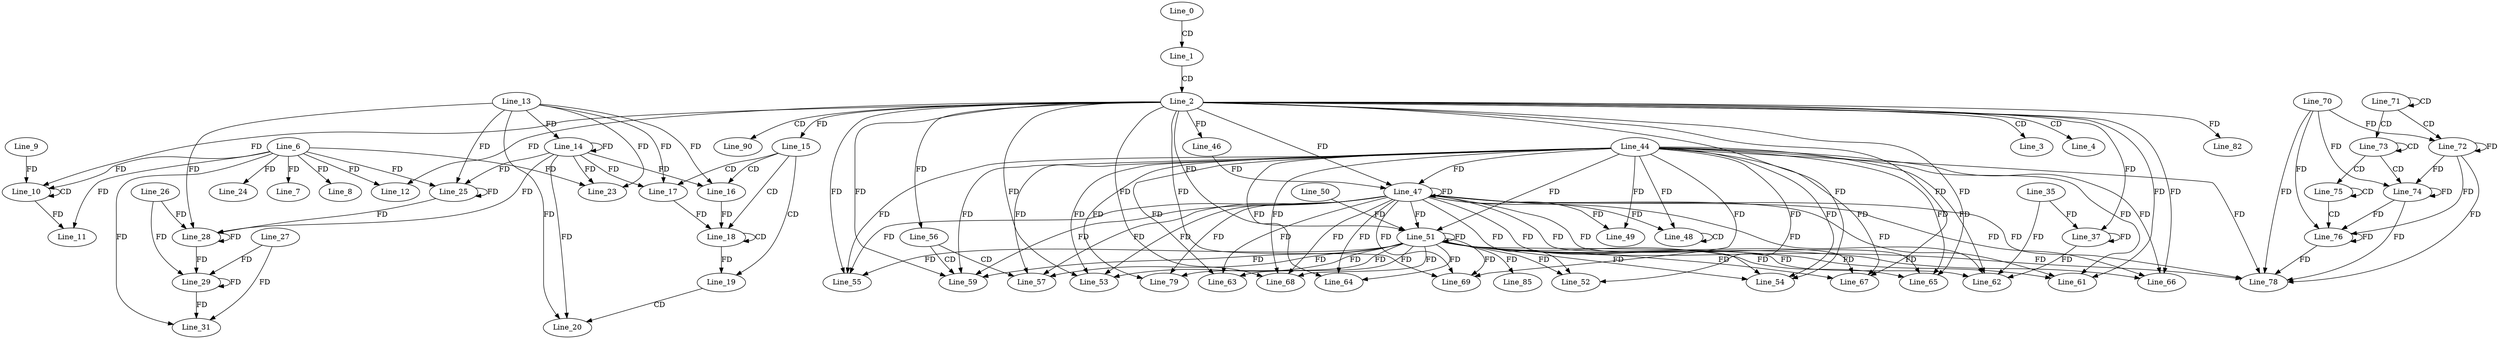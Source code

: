 digraph G {
  Line_0;
  Line_1;
  Line_2;
  Line_3;
  Line_4;
  Line_6;
  Line_7;
  Line_8;
  Line_10;
  Line_10;
  Line_9;
  Line_10;
  Line_10;
  Line_10;
  Line_11;
  Line_12;
  Line_13;
  Line_14;
  Line_15;
  Line_16;
  Line_16;
  Line_17;
  Line_17;
  Line_18;
  Line_18;
  Line_19;
  Line_20;
  Line_20;
  Line_20;
  Line_23;
  Line_24;
  Line_25;
  Line_25;
  Line_25;
  Line_26;
  Line_28;
  Line_28;
  Line_27;
  Line_29;
  Line_29;
  Line_31;
  Line_35;
  Line_37;
  Line_37;
  Line_46;
  Line_46;
  Line_44;
  Line_47;
  Line_47;
  Line_46;
  Line_48;
  Line_48;
  Line_49;
  Line_51;
  Line_51;
  Line_50;
  Line_52;
  Line_53;
  Line_54;
  Line_55;
  Line_56;
  Line_57;
  Line_59;
  Line_59;
  Line_61;
  Line_62;
  Line_63;
  Line_64;
  Line_65;
  Line_65;
  Line_66;
  Line_66;
  Line_67;
  Line_67;
  Line_68;
  Line_68;
  Line_69;
  Line_71;
  Line_71;
  Line_72;
  Line_70;
  Line_73;
  Line_73;
  Line_74;
  Line_75;
  Line_75;
  Line_76;
  Line_78;
  Line_79;
  Line_82;
  Line_85;
  Line_90;
  Line_0 -> Line_1 [ label="CD" ];
  Line_1 -> Line_2 [ label="CD" ];
  Line_2 -> Line_3 [ label="CD" ];
  Line_2 -> Line_4 [ label="CD" ];
  Line_6 -> Line_7 [ label="FD" ];
  Line_6 -> Line_8 [ label="FD" ];
  Line_10 -> Line_10 [ label="CD" ];
  Line_6 -> Line_10 [ label="FD" ];
  Line_2 -> Line_10 [ label="FD" ];
  Line_9 -> Line_10 [ label="FD" ];
  Line_6 -> Line_11 [ label="FD" ];
  Line_10 -> Line_11 [ label="FD" ];
  Line_6 -> Line_12 [ label="FD" ];
  Line_2 -> Line_12 [ label="FD" ];
  Line_13 -> Line_14 [ label="FD" ];
  Line_14 -> Line_14 [ label="FD" ];
  Line_2 -> Line_15 [ label="FD" ];
  Line_15 -> Line_16 [ label="CD" ];
  Line_13 -> Line_16 [ label="FD" ];
  Line_14 -> Line_16 [ label="FD" ];
  Line_15 -> Line_17 [ label="CD" ];
  Line_13 -> Line_17 [ label="FD" ];
  Line_14 -> Line_17 [ label="FD" ];
  Line_15 -> Line_18 [ label="CD" ];
  Line_18 -> Line_18 [ label="CD" ];
  Line_16 -> Line_18 [ label="FD" ];
  Line_17 -> Line_18 [ label="FD" ];
  Line_15 -> Line_19 [ label="CD" ];
  Line_18 -> Line_19 [ label="FD" ];
  Line_19 -> Line_20 [ label="CD" ];
  Line_13 -> Line_20 [ label="FD" ];
  Line_14 -> Line_20 [ label="FD" ];
  Line_6 -> Line_23 [ label="FD" ];
  Line_13 -> Line_23 [ label="FD" ];
  Line_14 -> Line_23 [ label="FD" ];
  Line_6 -> Line_24 [ label="FD" ];
  Line_13 -> Line_25 [ label="FD" ];
  Line_14 -> Line_25 [ label="FD" ];
  Line_25 -> Line_25 [ label="FD" ];
  Line_6 -> Line_25 [ label="FD" ];
  Line_26 -> Line_28 [ label="FD" ];
  Line_28 -> Line_28 [ label="FD" ];
  Line_13 -> Line_28 [ label="FD" ];
  Line_14 -> Line_28 [ label="FD" ];
  Line_25 -> Line_28 [ label="FD" ];
  Line_27 -> Line_29 [ label="FD" ];
  Line_29 -> Line_29 [ label="FD" ];
  Line_26 -> Line_29 [ label="FD" ];
  Line_28 -> Line_29 [ label="FD" ];
  Line_6 -> Line_31 [ label="FD" ];
  Line_27 -> Line_31 [ label="FD" ];
  Line_29 -> Line_31 [ label="FD" ];
  Line_35 -> Line_37 [ label="FD" ];
  Line_37 -> Line_37 [ label="FD" ];
  Line_2 -> Line_37 [ label="FD" ];
  Line_2 -> Line_46 [ label="FD" ];
  Line_44 -> Line_47 [ label="FD" ];
  Line_47 -> Line_47 [ label="FD" ];
  Line_2 -> Line_47 [ label="FD" ];
  Line_46 -> Line_47 [ label="FD" ];
  Line_48 -> Line_48 [ label="CD" ];
  Line_44 -> Line_48 [ label="FD" ];
  Line_47 -> Line_48 [ label="FD" ];
  Line_44 -> Line_49 [ label="FD" ];
  Line_47 -> Line_49 [ label="FD" ];
  Line_44 -> Line_51 [ label="FD" ];
  Line_47 -> Line_51 [ label="FD" ];
  Line_51 -> Line_51 [ label="FD" ];
  Line_2 -> Line_51 [ label="FD" ];
  Line_50 -> Line_51 [ label="FD" ];
  Line_44 -> Line_52 [ label="FD" ];
  Line_47 -> Line_52 [ label="FD" ];
  Line_51 -> Line_52 [ label="FD" ];
  Line_44 -> Line_53 [ label="FD" ];
  Line_47 -> Line_53 [ label="FD" ];
  Line_51 -> Line_53 [ label="FD" ];
  Line_2 -> Line_53 [ label="FD" ];
  Line_44 -> Line_54 [ label="FD" ];
  Line_47 -> Line_54 [ label="FD" ];
  Line_51 -> Line_54 [ label="FD" ];
  Line_2 -> Line_54 [ label="FD" ];
  Line_44 -> Line_55 [ label="FD" ];
  Line_47 -> Line_55 [ label="FD" ];
  Line_51 -> Line_55 [ label="FD" ];
  Line_2 -> Line_55 [ label="FD" ];
  Line_2 -> Line_56 [ label="FD" ];
  Line_56 -> Line_57 [ label="CD" ];
  Line_44 -> Line_57 [ label="FD" ];
  Line_47 -> Line_57 [ label="FD" ];
  Line_51 -> Line_57 [ label="FD" ];
  Line_56 -> Line_59 [ label="CD" ];
  Line_44 -> Line_59 [ label="FD" ];
  Line_47 -> Line_59 [ label="FD" ];
  Line_51 -> Line_59 [ label="FD" ];
  Line_2 -> Line_59 [ label="FD" ];
  Line_44 -> Line_61 [ label="FD" ];
  Line_47 -> Line_61 [ label="FD" ];
  Line_51 -> Line_61 [ label="FD" ];
  Line_2 -> Line_61 [ label="FD" ];
  Line_44 -> Line_62 [ label="FD" ];
  Line_47 -> Line_62 [ label="FD" ];
  Line_51 -> Line_62 [ label="FD" ];
  Line_35 -> Line_62 [ label="FD" ];
  Line_37 -> Line_62 [ label="FD" ];
  Line_44 -> Line_63 [ label="FD" ];
  Line_47 -> Line_63 [ label="FD" ];
  Line_51 -> Line_63 [ label="FD" ];
  Line_44 -> Line_64 [ label="FD" ];
  Line_47 -> Line_64 [ label="FD" ];
  Line_51 -> Line_64 [ label="FD" ];
  Line_44 -> Line_65 [ label="FD" ];
  Line_47 -> Line_65 [ label="FD" ];
  Line_51 -> Line_65 [ label="FD" ];
  Line_2 -> Line_65 [ label="FD" ];
  Line_44 -> Line_66 [ label="FD" ];
  Line_47 -> Line_66 [ label="FD" ];
  Line_51 -> Line_66 [ label="FD" ];
  Line_2 -> Line_66 [ label="FD" ];
  Line_44 -> Line_67 [ label="FD" ];
  Line_47 -> Line_67 [ label="FD" ];
  Line_51 -> Line_67 [ label="FD" ];
  Line_2 -> Line_67 [ label="FD" ];
  Line_44 -> Line_68 [ label="FD" ];
  Line_47 -> Line_68 [ label="FD" ];
  Line_51 -> Line_68 [ label="FD" ];
  Line_2 -> Line_68 [ label="FD" ];
  Line_44 -> Line_69 [ label="FD" ];
  Line_47 -> Line_69 [ label="FD" ];
  Line_51 -> Line_69 [ label="FD" ];
  Line_2 -> Line_69 [ label="FD" ];
  Line_71 -> Line_71 [ label="CD" ];
  Line_71 -> Line_72 [ label="CD" ];
  Line_70 -> Line_72 [ label="FD" ];
  Line_72 -> Line_72 [ label="FD" ];
  Line_71 -> Line_73 [ label="CD" ];
  Line_73 -> Line_73 [ label="CD" ];
  Line_73 -> Line_74 [ label="CD" ];
  Line_70 -> Line_74 [ label="FD" ];
  Line_72 -> Line_74 [ label="FD" ];
  Line_74 -> Line_74 [ label="FD" ];
  Line_73 -> Line_75 [ label="CD" ];
  Line_75 -> Line_75 [ label="CD" ];
  Line_75 -> Line_76 [ label="CD" ];
  Line_70 -> Line_76 [ label="FD" ];
  Line_72 -> Line_76 [ label="FD" ];
  Line_74 -> Line_76 [ label="FD" ];
  Line_76 -> Line_76 [ label="FD" ];
  Line_44 -> Line_78 [ label="FD" ];
  Line_47 -> Line_78 [ label="FD" ];
  Line_51 -> Line_78 [ label="FD" ];
  Line_70 -> Line_78 [ label="FD" ];
  Line_72 -> Line_78 [ label="FD" ];
  Line_74 -> Line_78 [ label="FD" ];
  Line_76 -> Line_78 [ label="FD" ];
  Line_44 -> Line_79 [ label="FD" ];
  Line_47 -> Line_79 [ label="FD" ];
  Line_51 -> Line_79 [ label="FD" ];
  Line_2 -> Line_82 [ label="FD" ];
  Line_51 -> Line_85 [ label="FD" ];
  Line_2 -> Line_90 [ label="CD" ];
}
